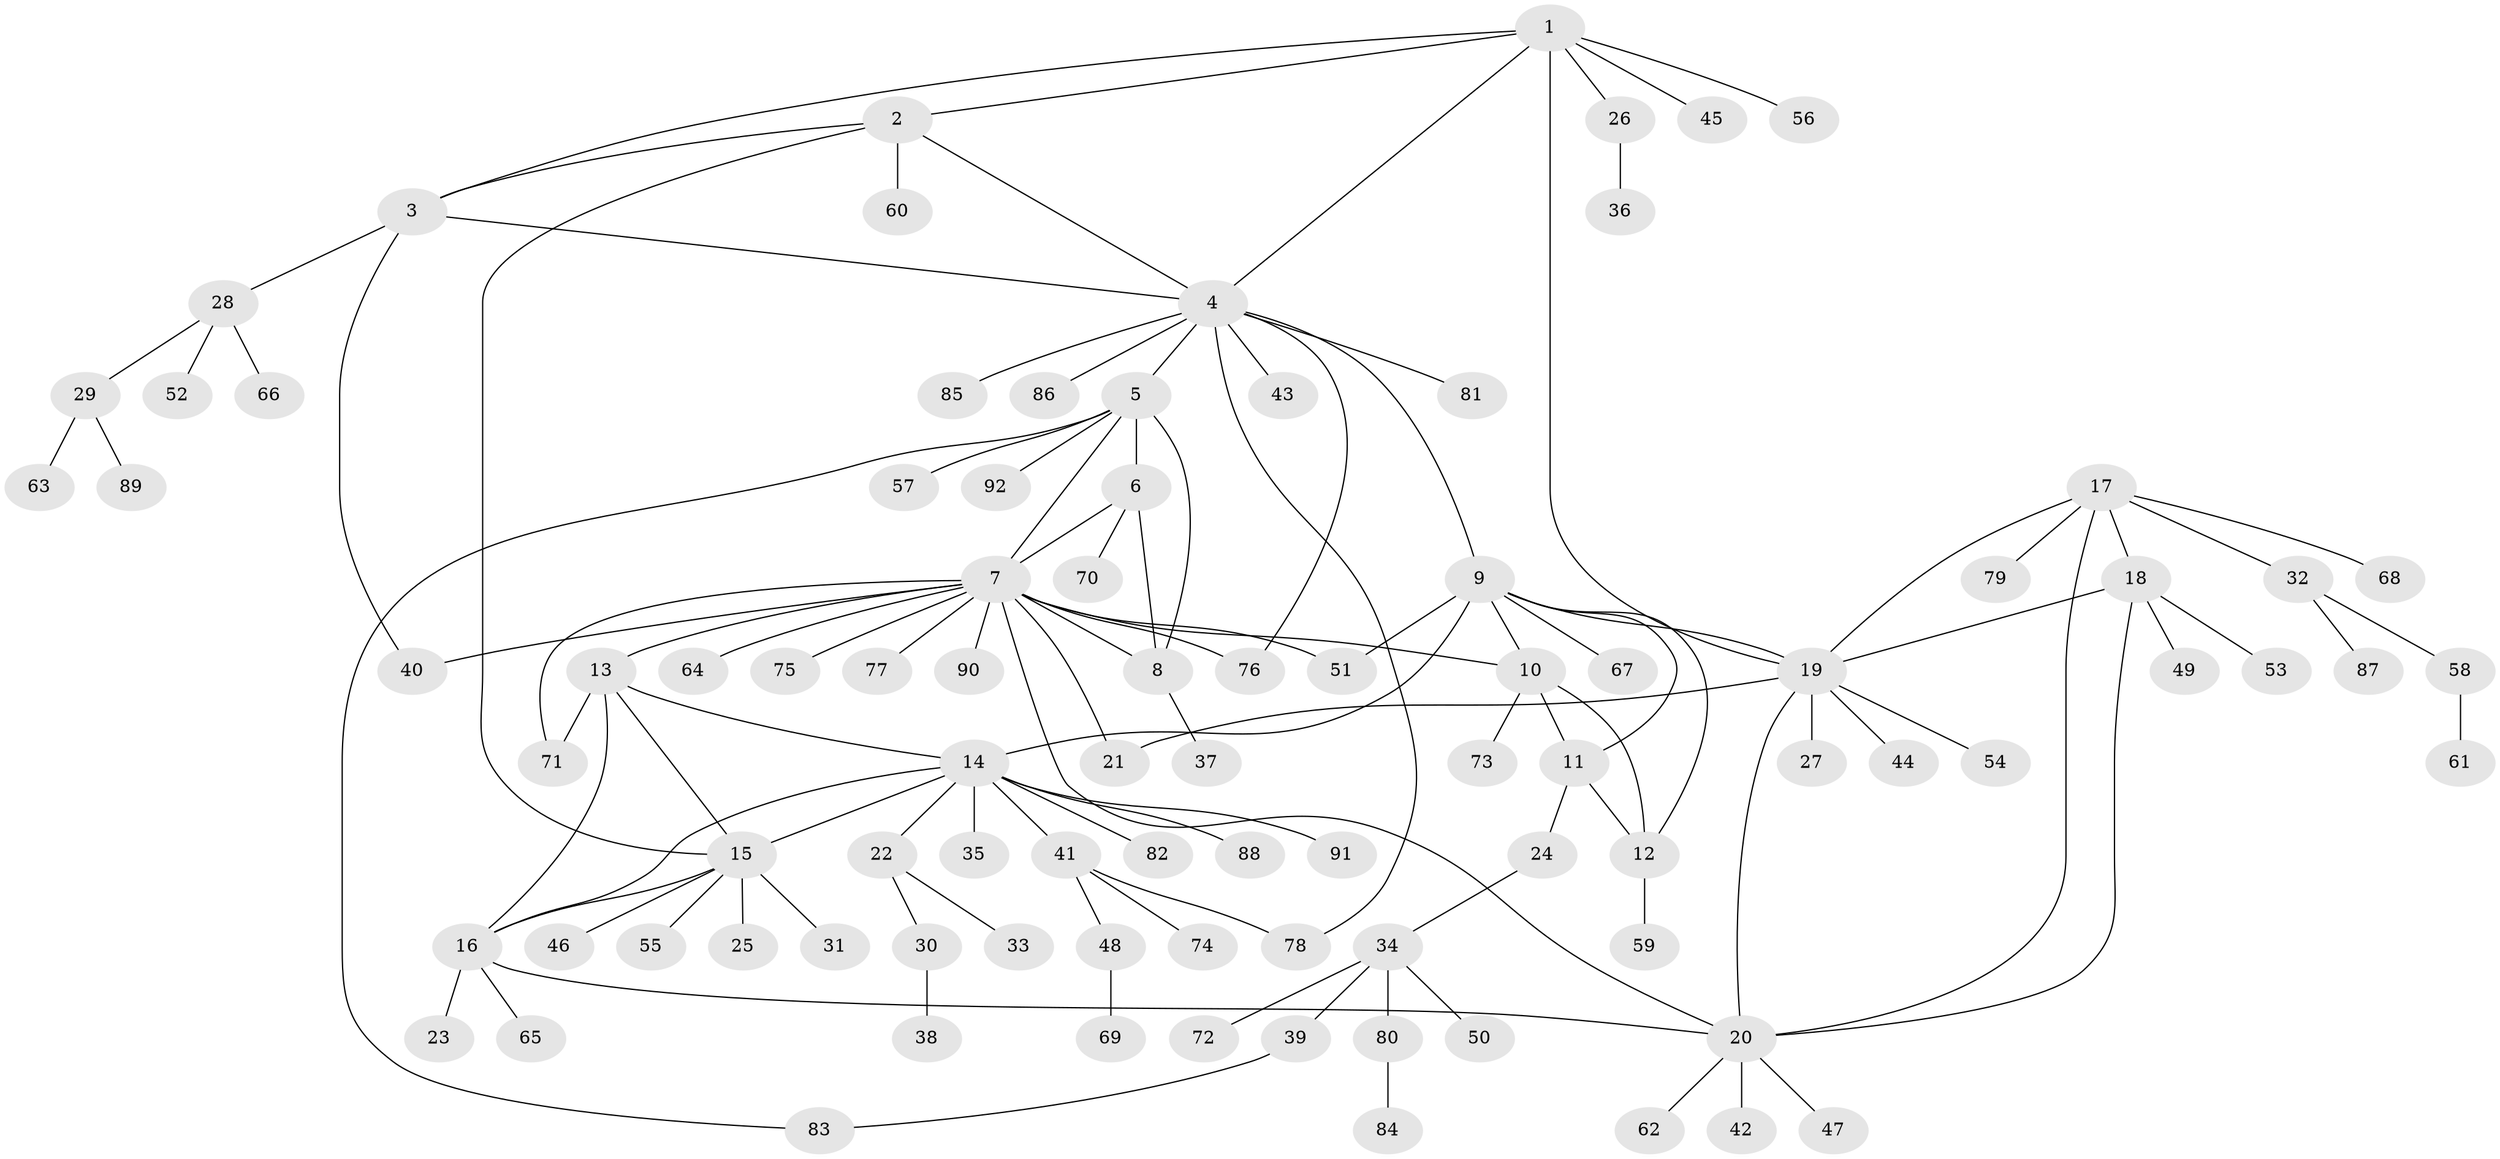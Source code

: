 // Generated by graph-tools (version 1.1) at 2025/02/03/09/25 03:02:46]
// undirected, 92 vertices, 119 edges
graph export_dot {
graph [start="1"]
  node [color=gray90,style=filled];
  1;
  2;
  3;
  4;
  5;
  6;
  7;
  8;
  9;
  10;
  11;
  12;
  13;
  14;
  15;
  16;
  17;
  18;
  19;
  20;
  21;
  22;
  23;
  24;
  25;
  26;
  27;
  28;
  29;
  30;
  31;
  32;
  33;
  34;
  35;
  36;
  37;
  38;
  39;
  40;
  41;
  42;
  43;
  44;
  45;
  46;
  47;
  48;
  49;
  50;
  51;
  52;
  53;
  54;
  55;
  56;
  57;
  58;
  59;
  60;
  61;
  62;
  63;
  64;
  65;
  66;
  67;
  68;
  69;
  70;
  71;
  72;
  73;
  74;
  75;
  76;
  77;
  78;
  79;
  80;
  81;
  82;
  83;
  84;
  85;
  86;
  87;
  88;
  89;
  90;
  91;
  92;
  1 -- 2;
  1 -- 3;
  1 -- 4;
  1 -- 19;
  1 -- 26;
  1 -- 45;
  1 -- 56;
  2 -- 3;
  2 -- 4;
  2 -- 15;
  2 -- 60;
  3 -- 4;
  3 -- 28;
  3 -- 40;
  4 -- 5;
  4 -- 9;
  4 -- 43;
  4 -- 76;
  4 -- 78;
  4 -- 81;
  4 -- 85;
  4 -- 86;
  5 -- 6;
  5 -- 7;
  5 -- 8;
  5 -- 57;
  5 -- 83;
  5 -- 92;
  6 -- 7;
  6 -- 8;
  6 -- 70;
  7 -- 8;
  7 -- 10;
  7 -- 13;
  7 -- 20;
  7 -- 21;
  7 -- 40;
  7 -- 51;
  7 -- 64;
  7 -- 71;
  7 -- 75;
  7 -- 76;
  7 -- 77;
  7 -- 90;
  8 -- 37;
  9 -- 10;
  9 -- 11;
  9 -- 12;
  9 -- 14;
  9 -- 19;
  9 -- 51;
  9 -- 67;
  10 -- 11;
  10 -- 12;
  10 -- 73;
  11 -- 12;
  11 -- 24;
  12 -- 59;
  13 -- 14;
  13 -- 15;
  13 -- 16;
  13 -- 71;
  14 -- 15;
  14 -- 16;
  14 -- 22;
  14 -- 35;
  14 -- 41;
  14 -- 82;
  14 -- 88;
  14 -- 91;
  15 -- 16;
  15 -- 25;
  15 -- 31;
  15 -- 46;
  15 -- 55;
  16 -- 20;
  16 -- 23;
  16 -- 65;
  17 -- 18;
  17 -- 19;
  17 -- 20;
  17 -- 32;
  17 -- 68;
  17 -- 79;
  18 -- 19;
  18 -- 20;
  18 -- 49;
  18 -- 53;
  19 -- 20;
  19 -- 21;
  19 -- 27;
  19 -- 44;
  19 -- 54;
  20 -- 42;
  20 -- 47;
  20 -- 62;
  22 -- 30;
  22 -- 33;
  24 -- 34;
  26 -- 36;
  28 -- 29;
  28 -- 52;
  28 -- 66;
  29 -- 63;
  29 -- 89;
  30 -- 38;
  32 -- 58;
  32 -- 87;
  34 -- 39;
  34 -- 50;
  34 -- 72;
  34 -- 80;
  39 -- 83;
  41 -- 48;
  41 -- 74;
  41 -- 78;
  48 -- 69;
  58 -- 61;
  80 -- 84;
}
